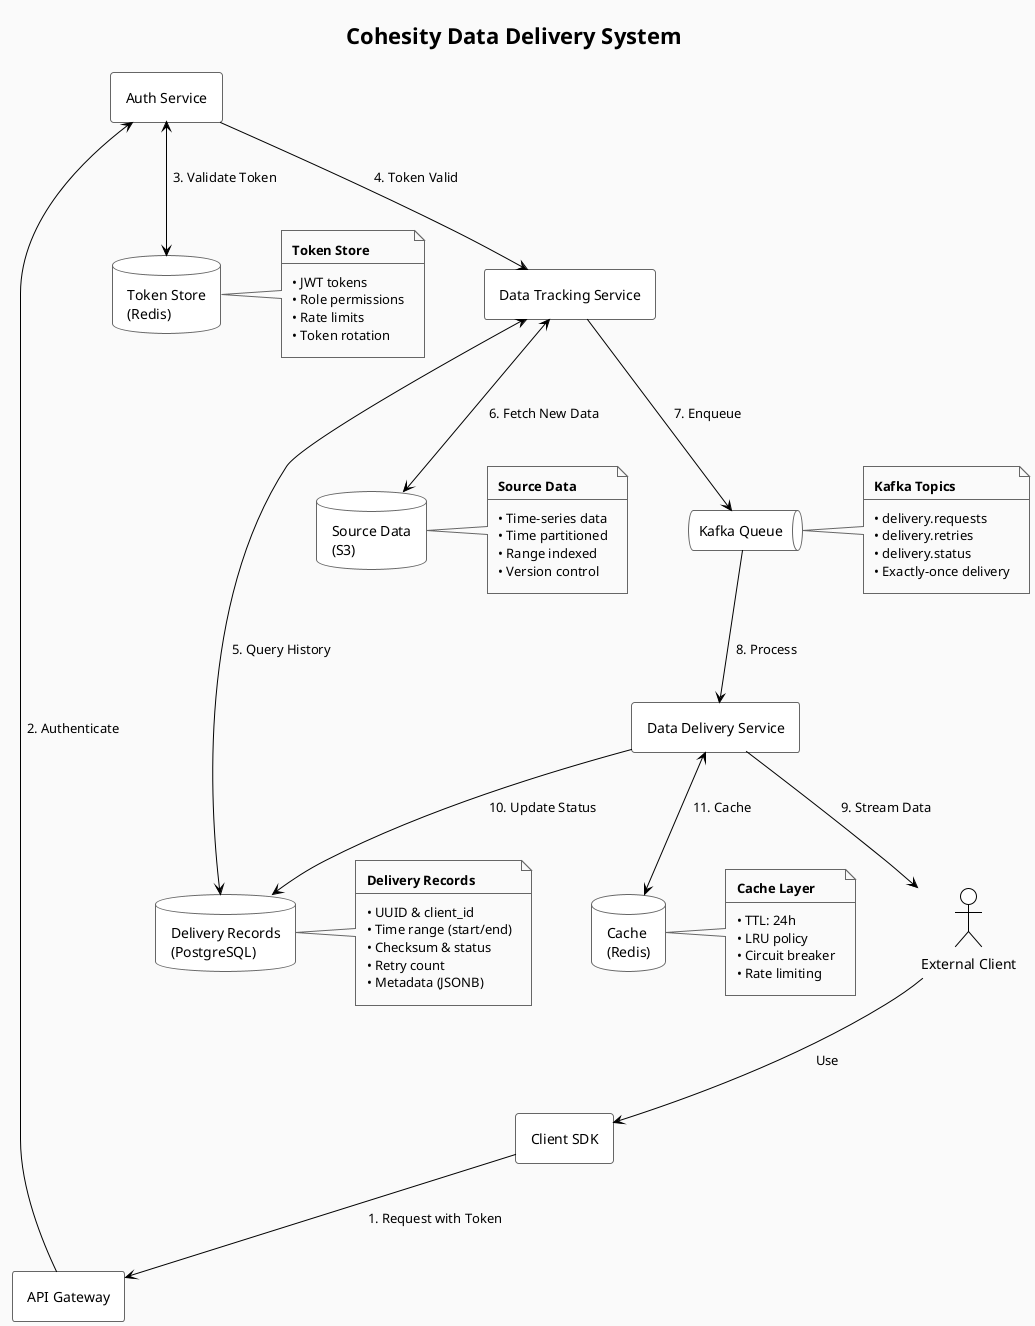 @startuml
!theme plain
title Cohesity Data Delivery System

' Custom styles
skinparam {
    backgroundColor #FAFAFA
    handwritten false
    defaultFontName Arial
    defaultFontSize 14
    componentStyle rectangle
    packageStyle rectangle
    padding 5
    nodesep 60
    ranksep 80
    
    component {
        backgroundColor #FFFFFF
        borderColor #666666
        FontSize 14
    }
    
    database {
        backgroundColor #FFFFFF
        borderColor #666666
        FontSize 14
    }
    
    queue {
        backgroundColor #FFFFFF
        borderColor #666666
        FontSize 14
    }
    
    note {
        backgroundColor #FAFAFA
        borderColor #666666
        FontSize 13
    }

    arrow {
        FontSize 13
    }
}

' Custom colors
!define ORANGE #FFA500
!define BLUE #4285F4
!define GREEN #34A853
!define RED #EA4335
!define PURPLE #9334E6
!define GRAY #7F8C8D

' Client Zone
actor "External Client" as client
component "Client SDK" as sdk

' Gateway & Auth
component "API Gateway" as gateway
component "Auth Service" as auth

' Data Services
component "Data Tracking Service" as tracker
component "Data Delivery Service" as sender

' Storage
database "Token Store\n(Redis)" as tokenDB
database "Delivery Records\n(PostgreSQL)" as deliveryDB
database "Source Data\n(S3)" as sourceDB
database "Cache\n(Redis)" as cache

' Queue
queue "Kafka Queue" as queue

' Connections
client --> sdk : "Use"
sdk --> gateway : "1. Request with Token"
gateway --> auth : "2. Authenticate"
auth <--> tokenDB : "3. Validate Token"
auth --> tracker : "4. Token Valid"
tracker <--> deliveryDB : "5. Query History"
tracker <--> sourceDB : "6. Fetch New Data"
tracker --> queue : "7. Enqueue"
queue --> sender : "8. Process"
sender --> client : "9. Stream Data"
sender --> deliveryDB : "10. Update Status"
sender <--> cache : "11. Cache"

note right of tokenDB
  <b>Token Store</b>
  --
  • JWT tokens
  • Role permissions
  • Rate limits
  • Token rotation
end note

note right of deliveryDB
  <b>Delivery Records</b>
  --
  • UUID & client_id
  • Time range (start/end)
  • Checksum & status
  • Retry count
  • Metadata (JSONB)
end note

note right of sourceDB
  <b>Source Data</b>
  --
  • Time-series data
  • Time partitioned
  • Range indexed
  • Version control
end note

note right of queue
  <b>Kafka Topics</b>
  --
  • delivery.requests
  • delivery.retries
  • delivery.status
  • Exactly-once delivery
end note

note right of cache
  <b>Cache Layer</b>
  --
  • TTL: 24h
  • LRU policy
  • Circuit breaker
  • Rate limiting
end note

@enduml 
